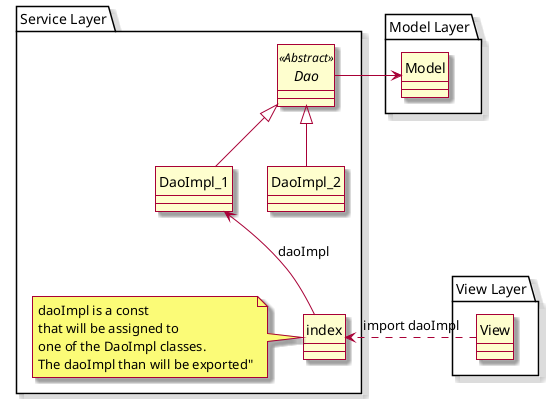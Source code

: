 @startuml

skin rose

hide circle

package "Model Layer" {
  Class Model
}

package "Service Layer" {
  Abstract Dao <<Abstract>>
  Class DaoImpl_1
  Class DaoImpl_2
  entity index
  
  index -UP-> DaoImpl_1 : daoImpl
  
  DaoImpl_1 -UP-|> Dao
  DaoImpl_2 -UP-|> Dao
  
  note left of index:  daoImpl is a const\nthat will be assigned to\none of the DaoImpl classes.\nThe daoImpl than will be exported"
}

package "View Layer" {
  Class View
}

Dao -left-> Model
View .right.> index : import daoImpl

@enduml